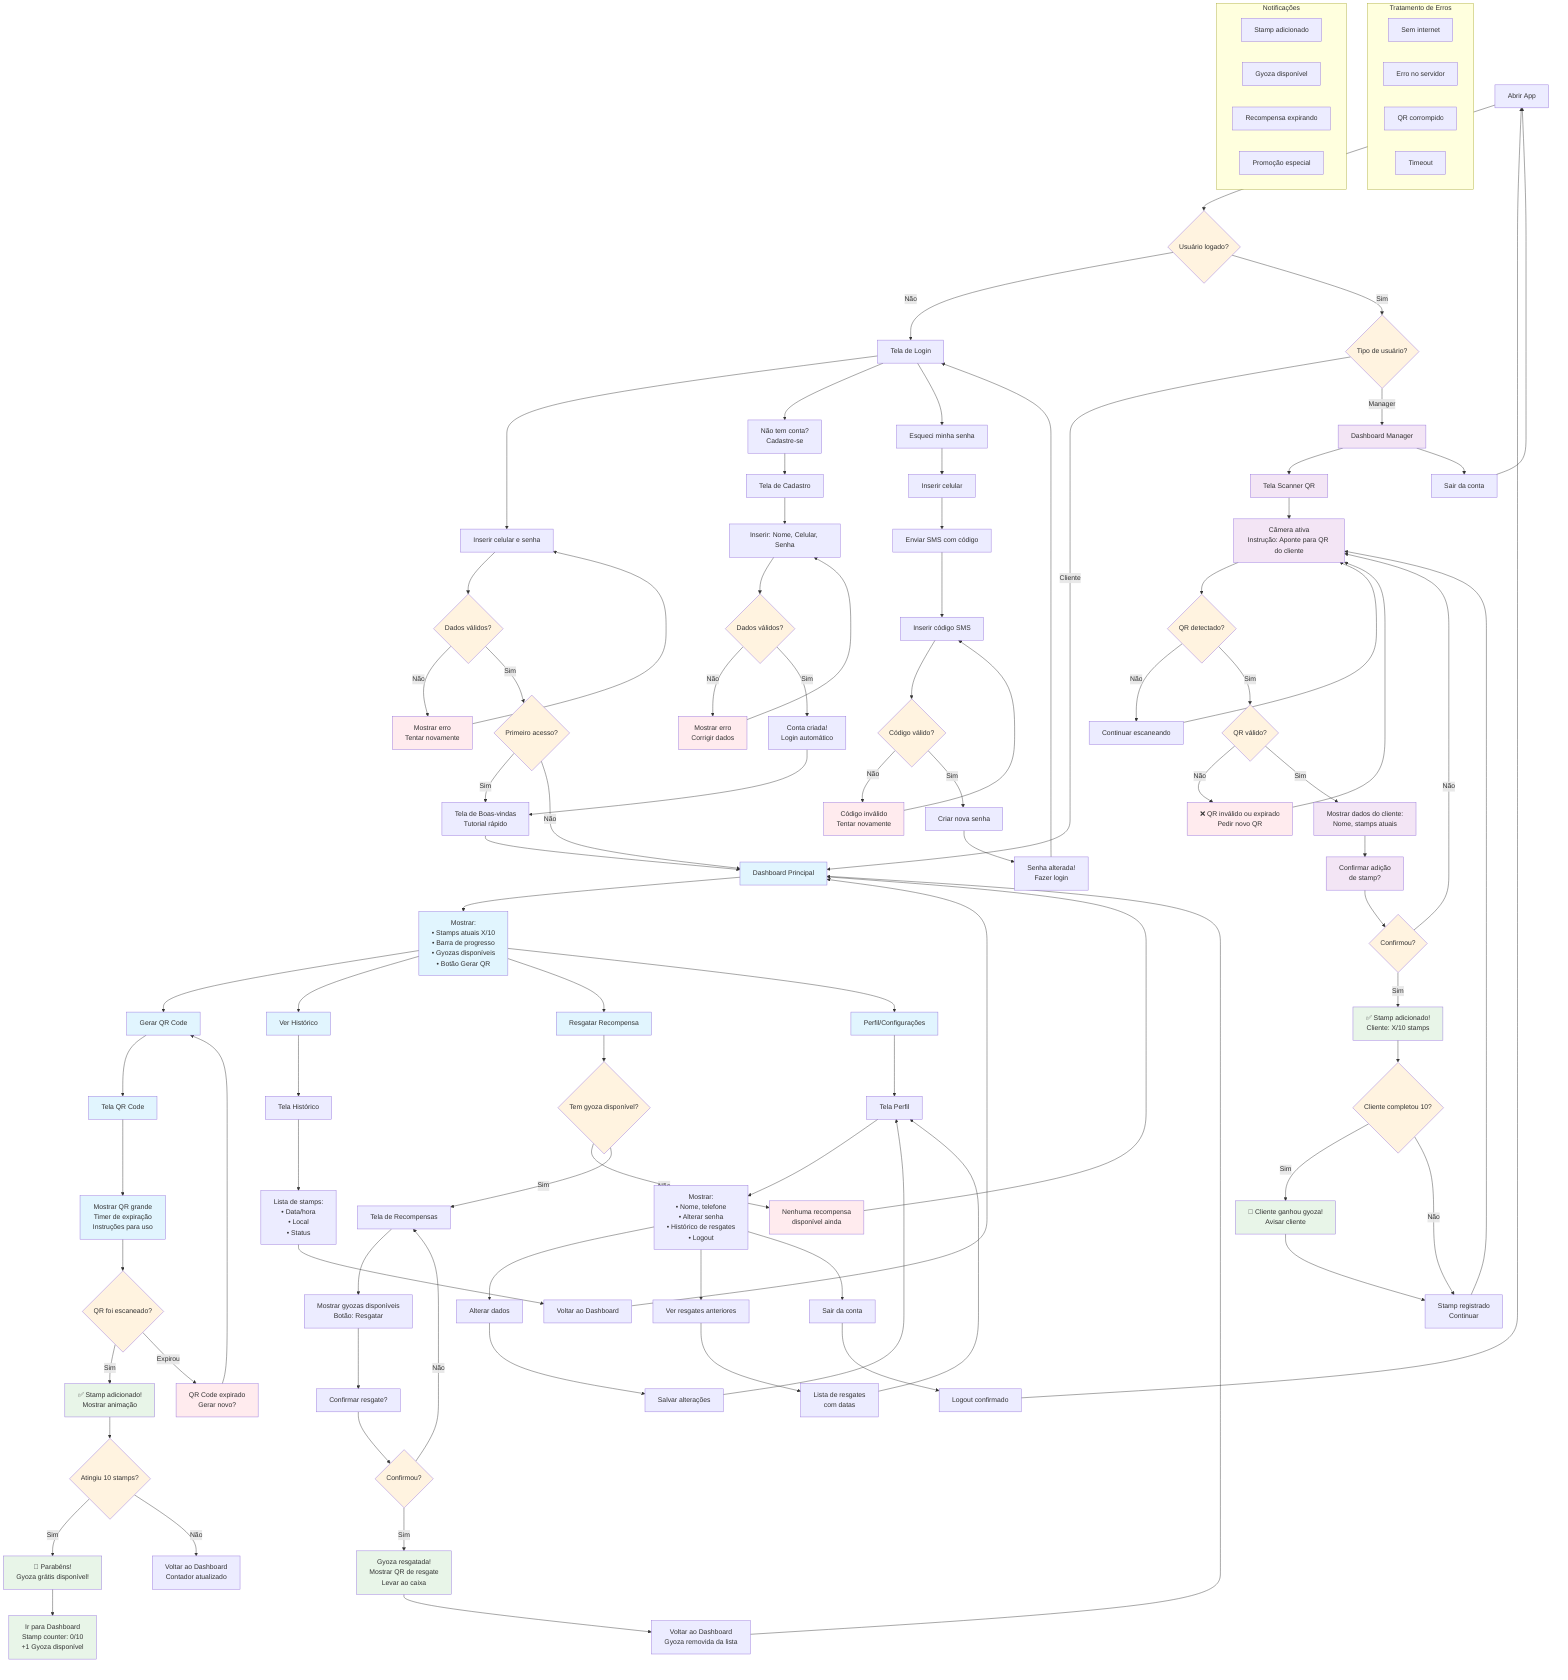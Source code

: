 flowchart TD
    A[Abrir App] --> B{Usuário logado?}
    
    %% Fluxo de Login/Cadastro
    B -->|Não| C[Tela de Login]
    C --> D[Inserir celular e senha]
    D --> E{Dados válidos?}
    E -->|Não| F[Mostrar erro<br/>Tentar novamente]
    F --> D
    E -->|Sim| G{Primeiro acesso?}
    G -->|Sim| H[Tela de Boas-vindas<br/>Tutorial rápido]
    H --> I[Dashboard Principal]
    G -->|Não| I
    
    %% Opção de cadastro
    C --> J[Não tem conta?<br/>Cadastre-se]
    J --> K[Tela de Cadastro]
    K --> L[Inserir: Nome, Celular, Senha]
    L --> M{Dados válidos?}
    M -->|Não| N[Mostrar erro<br/>Corrigir dados]
    N --> L
    M -->|Sim| O[Conta criada!<br/>Login automático]
    O --> H
    
    %% Esqueci senha
    C --> P[Esqueci minha senha]
    P --> Q[Inserir celular]
    Q --> R[Enviar SMS com código]
    R --> S[Inserir código SMS]
    S --> T{Código válido?}
    T -->|Não| U[Código inválido<br/>Tentar novamente]
    U --> S
    T -->|Sim| V[Criar nova senha]
    V --> W[Senha alterada!<br/>Fazer login]
    W --> C
    
    %% Dashboard Principal (Cliente)
    B -->|Sim| AA{Tipo de usuário?}
    AA -->|Cliente| I[Dashboard Principal]
    I --> BB[Mostrar:<br/>• Stamps atuais X/10<br/>• Barra de progresso<br/>• Gyozas disponíveis<br/>• Botão Gerar QR]
    
    %% Ações do Dashboard
    BB --> CC[Gerar QR Code]
    BB --> DD[Ver Histórico]
    BB --> EE[Resgatar Recompensa]
    BB --> FF[Perfil/Configurações]
    
    %% Fluxo QR Code
    CC --> GG[Tela QR Code]
    GG --> HH[Mostrar QR grande<br/>Timer de expiração<br/>Instruções para uso]
    HH --> II{QR foi escaneado?}
    II -->|Sim| JJ[✅ Stamp adicionado!<br/>Mostrar animação]
    JJ --> KK{Atingiu 10 stamps?}
    KK -->|Sim| LL[🎉 Parabéns!<br/>Gyoza grátis disponível!]
    LL --> MM[Ir para Dashboard<br/>Stamp counter: 0/10<br/>+1 Gyoza disponível]
    KK -->|Não| NN[Voltar ao Dashboard<br/>Contador atualizado]
    II -->|Expirou| OO[QR Code expirado<br/>Gerar novo?]
    OO --> CC
    
    %% Histórico de Stamps
    DD --> PP[Tela Histórico]
    PP --> QQ[Lista de stamps:<br/>• Data/hora<br/>• Local<br/>• Status]
    QQ --> RR[Voltar ao Dashboard]
    RR --> I
    
    %% Resgate de Recompensa
    EE --> SS{Tem gyoza disponível?}
    SS -->|Não| TT[Nenhuma recompensa<br/>disponível ainda]
    TT --> I
    SS -->|Sim| UU[Tela de Recompensas]
    UU --> VV[Mostrar gyozas disponíveis<br/>Botão: Resgatar]
    VV --> WW[Confirmar resgate?]
    WW --> XX{Confirmou?}
    XX -->|Não| UU
    XX -->|Sim| YY[Gyoza resgatada!<br/>Mostrar QR de resgate<br/>Levar ao caixa]
    YY --> ZZ[Voltar ao Dashboard<br/>Gyoza removida da lista]
    ZZ --> I
    
    %% Perfil/Configurações
    FF --> AAA[Tela Perfil]
    AAA --> BBB[Mostrar:<br/>• Nome, telefone<br/>• Alterar senha<br/>• Histórico de resgates<br/>• Logout]
    BBB --> CCC[Alterar dados]
    BBB --> DDD[Ver resgates anteriores]
    BBB --> EEE[Sair da conta]
    CCC --> FFF[Salvar alterações]
    FFF --> AAA
    DDD --> GGG[Lista de resgates<br/>com datas]
    GGG --> AAA
    EEE --> HHH[Logout confirmado]
    HHH --> A
    
    %% Dashboard Manager
    AA -->|Manager| III[Dashboard Manager]
    III --> JJJ[Tela Scanner QR]
    JJJ --> KKK[Câmera ativa<br/>Instrução: Aponte para QR do cliente]
    KKK --> LLL{QR detectado?}
    LLL -->|Não| MMM[Continuar escaneando]
    MMM --> KKK
    LLL -->|Sim| NNN{QR válido?}
    NNN -->|Não| OOO[❌ QR inválido ou expirado<br/>Pedir novo QR]
    OOO --> KKK
    NNN -->|Sim| PPP[Mostrar dados do cliente:<br/>Nome, stamps atuais]
    PPP --> QQQ[Confirmar adição<br/>de stamp?]
    QQQ --> RRR{Confirmou?}
    RRR -->|Não| KKK
    RRR -->|Sim| SSS[✅ Stamp adicionado!<br/>Cliente: X/10 stamps]
    SSS --> TTT{Cliente completou 10?}
    TTT -->|Sim| UUU[🎉 Cliente ganhou gyoza!<br/>Avisar cliente]
    TTT -->|Não| VVV[Stamp registrado<br/>Continuar]
    UUU --> VVV
    VVV --> KKK
    
    %% Logout Manager
    III --> WWW[Sair da conta]
    WWW --> A
    
    %% Estados de erro/offline
    subgraph Tratamento de Erros
        XXX[Sem internet]
        YYY[Erro no servidor]
        ZZZ[QR corrompido]
        AAAA[Timeout]
    end
    
    %% Notificações Push
    subgraph Notificações
        BBBB[Stamp adicionado]
        CCCC[Gyoza disponível]
        DDDD[Recompensa expirando]
        EEEE[Promoção especial]
    end
    
    %% Styling
    classDef clientFlow fill:#e1f5fe
    classDef managerFlow fill:#f3e5f5
    classDef successState fill:#e8f5e8
    classDef errorState fill:#ffebee
    classDef decisionState fill:#fff3e0
    
    class I,BB,CC,DD,EE,FF,GG,HH clientFlow
    class III,JJJ,KKK,PPP,QQQ managerFlow
    class JJ,LL,MM,YY,SSS,UUU successState
    class F,N,U,OO,TT,OOO errorState
    class B,E,G,M,T,AA,II,KK,SS,XX,LLL,NNN,RRR,TTT decisionState